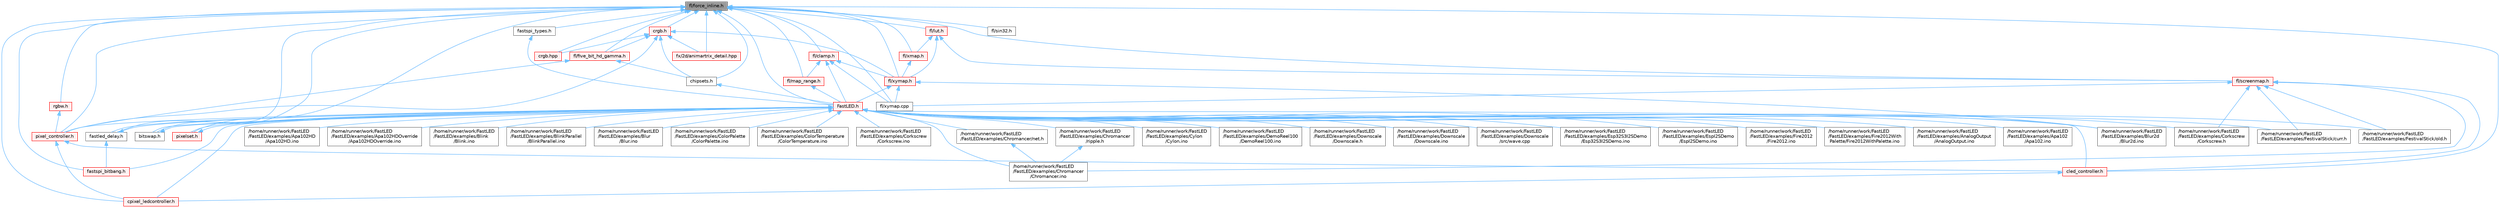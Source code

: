 digraph "fl/force_inline.h"
{
 // INTERACTIVE_SVG=YES
 // LATEX_PDF_SIZE
  bgcolor="transparent";
  edge [fontname=Helvetica,fontsize=10,labelfontname=Helvetica,labelfontsize=10];
  node [fontname=Helvetica,fontsize=10,shape=box,height=0.2,width=0.4];
  Node1 [id="Node000001",label="fl/force_inline.h",height=0.2,width=0.4,color="gray40", fillcolor="grey60", style="filled", fontcolor="black",tooltip=" "];
  Node1 -> Node2 [id="edge1_Node000001_Node000002",dir="back",color="steelblue1",style="solid",tooltip=" "];
  Node2 [id="Node000002",label="FastLED.h",height=0.2,width=0.4,color="red", fillcolor="#FFF0F0", style="filled",URL="$db/d97/_fast_l_e_d_8h.html",tooltip="central include file for FastLED, defines the CFastLED class/object"];
  Node2 -> Node3 [id="edge2_Node000002_Node000003",dir="back",color="steelblue1",style="solid",tooltip=" "];
  Node3 [id="Node000003",label="/home/runner/work/FastLED\l/FastLED/examples/AnalogOutput\l/AnalogOutput.ino",height=0.2,width=0.4,color="grey40", fillcolor="white", style="filled",URL="$d5/d17/_analog_output_8ino.html",tooltip="Demonstrates how to use FastLED color functions even without a \"pixel-addressible\" smart LED strip."];
  Node2 -> Node4 [id="edge3_Node000002_Node000004",dir="back",color="steelblue1",style="solid",tooltip=" "];
  Node4 [id="Node000004",label="/home/runner/work/FastLED\l/FastLED/examples/Apa102\l/Apa102.ino",height=0.2,width=0.4,color="grey40", fillcolor="white", style="filled",URL="$dd/d0f/_apa102_8ino.html",tooltip=" "];
  Node2 -> Node5 [id="edge4_Node000002_Node000005",dir="back",color="steelblue1",style="solid",tooltip=" "];
  Node5 [id="Node000005",label="/home/runner/work/FastLED\l/FastLED/examples/Apa102HD\l/Apa102HD.ino",height=0.2,width=0.4,color="grey40", fillcolor="white", style="filled",URL="$d1/d75/_apa102_h_d_8ino.html",tooltip="Example showing how to use the APA102HD gamma correction."];
  Node2 -> Node6 [id="edge5_Node000002_Node000006",dir="back",color="steelblue1",style="solid",tooltip=" "];
  Node6 [id="Node000006",label="/home/runner/work/FastLED\l/FastLED/examples/Apa102HDOverride\l/Apa102HDOverride.ino",height=0.2,width=0.4,color="grey40", fillcolor="white", style="filled",URL="$d3/d6e/_apa102_h_d_override_8ino.html",tooltip=" "];
  Node2 -> Node7 [id="edge6_Node000002_Node000007",dir="back",color="steelblue1",style="solid",tooltip=" "];
  Node7 [id="Node000007",label="/home/runner/work/FastLED\l/FastLED/examples/Blink\l/Blink.ino",height=0.2,width=0.4,color="grey40", fillcolor="white", style="filled",URL="$d0/dc3/_blink_8ino.html",tooltip="Blink the first LED of an LED strip."];
  Node2 -> Node8 [id="edge7_Node000002_Node000008",dir="back",color="steelblue1",style="solid",tooltip=" "];
  Node8 [id="Node000008",label="/home/runner/work/FastLED\l/FastLED/examples/BlinkParallel\l/BlinkParallel.ino",height=0.2,width=0.4,color="grey40", fillcolor="white", style="filled",URL="$d5/d4d/_blink_parallel_8ino.html",tooltip="Shows parallel usage of WS2812 strips."];
  Node2 -> Node9 [id="edge8_Node000002_Node000009",dir="back",color="steelblue1",style="solid",tooltip=" "];
  Node9 [id="Node000009",label="/home/runner/work/FastLED\l/FastLED/examples/Blur\l/Blur.ino",height=0.2,width=0.4,color="grey40", fillcolor="white", style="filled",URL="$d4/d0c/_blur_8ino.html",tooltip=" "];
  Node2 -> Node10 [id="edge9_Node000002_Node000010",dir="back",color="steelblue1",style="solid",tooltip=" "];
  Node10 [id="Node000010",label="/home/runner/work/FastLED\l/FastLED/examples/Blur2d\l/Blur2d.ino",height=0.2,width=0.4,color="grey40", fillcolor="white", style="filled",URL="$df/d42/_blur2d_8ino.html",tooltip=" "];
  Node2 -> Node11 [id="edge10_Node000002_Node000011",dir="back",color="steelblue1",style="solid",tooltip=" "];
  Node11 [id="Node000011",label="/home/runner/work/FastLED\l/FastLED/examples/Chromancer\l/Chromancer.ino",height=0.2,width=0.4,color="grey40", fillcolor="white", style="filled",URL="$d1/ddb/_chromancer_8ino.html",tooltip=" "];
  Node2 -> Node12 [id="edge11_Node000002_Node000012",dir="back",color="steelblue1",style="solid",tooltip=" "];
  Node12 [id="Node000012",label="/home/runner/work/FastLED\l/FastLED/examples/Chromancer/net.h",height=0.2,width=0.4,color="grey40", fillcolor="white", style="filled",URL="$d7/d97/net_8h.html",tooltip=" "];
  Node12 -> Node11 [id="edge12_Node000012_Node000011",dir="back",color="steelblue1",style="solid",tooltip=" "];
  Node2 -> Node13 [id="edge13_Node000002_Node000013",dir="back",color="steelblue1",style="solid",tooltip=" "];
  Node13 [id="Node000013",label="/home/runner/work/FastLED\l/FastLED/examples/Chromancer\l/ripple.h",height=0.2,width=0.4,color="grey40", fillcolor="white", style="filled",URL="$de/de3/ripple_8h.html",tooltip=" "];
  Node13 -> Node11 [id="edge14_Node000013_Node000011",dir="back",color="steelblue1",style="solid",tooltip=" "];
  Node2 -> Node14 [id="edge15_Node000002_Node000014",dir="back",color="steelblue1",style="solid",tooltip=" "];
  Node14 [id="Node000014",label="/home/runner/work/FastLED\l/FastLED/examples/ColorPalette\l/ColorPalette.ino",height=0.2,width=0.4,color="grey40", fillcolor="white", style="filled",URL="$d1/dc5/_color_palette_8ino.html",tooltip="Demonstrates how to use ColorPalettes."];
  Node2 -> Node15 [id="edge16_Node000002_Node000015",dir="back",color="steelblue1",style="solid",tooltip=" "];
  Node15 [id="Node000015",label="/home/runner/work/FastLED\l/FastLED/examples/ColorTemperature\l/ColorTemperature.ino",height=0.2,width=0.4,color="grey40", fillcolor="white", style="filled",URL="$d7/d22/_color_temperature_8ino.html",tooltip="Demonstrates how to use ColorTemperature based color correction."];
  Node2 -> Node16 [id="edge17_Node000002_Node000016",dir="back",color="steelblue1",style="solid",tooltip=" "];
  Node16 [id="Node000016",label="/home/runner/work/FastLED\l/FastLED/examples/Corkscrew\l/Corkscrew.h",height=0.2,width=0.4,color="grey40", fillcolor="white", style="filled",URL="$df/d40/examples_2_corkscrew_2corkscrew_8h.html",tooltip=" "];
  Node2 -> Node17 [id="edge18_Node000002_Node000017",dir="back",color="steelblue1",style="solid",tooltip=" "];
  Node17 [id="Node000017",label="/home/runner/work/FastLED\l/FastLED/examples/Corkscrew\l/Corkscrew.ino",height=0.2,width=0.4,color="grey40", fillcolor="white", style="filled",URL="$d7/de3/_corkscrew_8ino.html",tooltip=" "];
  Node2 -> Node18 [id="edge19_Node000002_Node000018",dir="back",color="steelblue1",style="solid",tooltip=" "];
  Node18 [id="Node000018",label="/home/runner/work/FastLED\l/FastLED/examples/Cylon\l/Cylon.ino",height=0.2,width=0.4,color="grey40", fillcolor="white", style="filled",URL="$d8/d97/_cylon_8ino.html",tooltip="An animation that moves a single LED back and forth as the entire strip changes."];
  Node2 -> Node19 [id="edge20_Node000002_Node000019",dir="back",color="steelblue1",style="solid",tooltip=" "];
  Node19 [id="Node000019",label="/home/runner/work/FastLED\l/FastLED/examples/DemoReel100\l/DemoReel100.ino",height=0.2,width=0.4,color="grey40", fillcolor="white", style="filled",URL="$d5/d25/_demo_reel100_8ino.html",tooltip="FastLED \"100 lines of code\" demo reel, showing off some effects."];
  Node2 -> Node20 [id="edge21_Node000002_Node000020",dir="back",color="steelblue1",style="solid",tooltip=" "];
  Node20 [id="Node000020",label="/home/runner/work/FastLED\l/FastLED/examples/Downscale\l/Downscale.h",height=0.2,width=0.4,color="grey40", fillcolor="white", style="filled",URL="$d6/d1a/examples_2_downscale_2downscale_8h.html",tooltip=" "];
  Node2 -> Node21 [id="edge22_Node000002_Node000021",dir="back",color="steelblue1",style="solid",tooltip=" "];
  Node21 [id="Node000021",label="/home/runner/work/FastLED\l/FastLED/examples/Downscale\l/Downscale.ino",height=0.2,width=0.4,color="grey40", fillcolor="white", style="filled",URL="$dc/dfb/_downscale_8ino.html",tooltip=" "];
  Node2 -> Node22 [id="edge23_Node000002_Node000022",dir="back",color="steelblue1",style="solid",tooltip=" "];
  Node22 [id="Node000022",label="/home/runner/work/FastLED\l/FastLED/examples/Downscale\l/src/wave.cpp",height=0.2,width=0.4,color="grey40", fillcolor="white", style="filled",URL="$de/d3f/examples_2_downscale_2src_2wave_8cpp.html",tooltip=" "];
  Node2 -> Node23 [id="edge24_Node000002_Node000023",dir="back",color="steelblue1",style="solid",tooltip=" "];
  Node23 [id="Node000023",label="/home/runner/work/FastLED\l/FastLED/examples/Esp32S3I2SDemo\l/Esp32S3I2SDemo.ino",height=0.2,width=0.4,color="grey40", fillcolor="white", style="filled",URL="$db/de9/_esp32_s3_i2_s_demo_8ino.html",tooltip=" "];
  Node2 -> Node24 [id="edge25_Node000002_Node000024",dir="back",color="steelblue1",style="solid",tooltip=" "];
  Node24 [id="Node000024",label="/home/runner/work/FastLED\l/FastLED/examples/EspI2SDemo\l/EspI2SDemo.ino",height=0.2,width=0.4,color="grey40", fillcolor="white", style="filled",URL="$d8/d6e/_esp_i2_s_demo_8ino.html",tooltip=" "];
  Node2 -> Node25 [id="edge26_Node000002_Node000025",dir="back",color="steelblue1",style="solid",tooltip=" "];
  Node25 [id="Node000025",label="/home/runner/work/FastLED\l/FastLED/examples/FestivalStick/curr.h",height=0.2,width=0.4,color="grey40", fillcolor="white", style="filled",URL="$d4/d06/curr_8h.html",tooltip=" "];
  Node2 -> Node26 [id="edge27_Node000002_Node000026",dir="back",color="steelblue1",style="solid",tooltip=" "];
  Node26 [id="Node000026",label="/home/runner/work/FastLED\l/FastLED/examples/FestivalStick/old.h",height=0.2,width=0.4,color="grey40", fillcolor="white", style="filled",URL="$d7/da1/old_8h.html",tooltip=" "];
  Node2 -> Node27 [id="edge28_Node000002_Node000027",dir="back",color="steelblue1",style="solid",tooltip=" "];
  Node27 [id="Node000027",label="/home/runner/work/FastLED\l/FastLED/examples/Fire2012\l/Fire2012.ino",height=0.2,width=0.4,color="grey40", fillcolor="white", style="filled",URL="$d4/d26/_fire2012_8ino.html",tooltip="Simple one-dimensional fire animation."];
  Node2 -> Node28 [id="edge29_Node000002_Node000028",dir="back",color="steelblue1",style="solid",tooltip=" "];
  Node28 [id="Node000028",label="/home/runner/work/FastLED\l/FastLED/examples/Fire2012With\lPalette/Fire2012WithPalette.ino",height=0.2,width=0.4,color="grey40", fillcolor="white", style="filled",URL="$db/d92/_fire2012_with_palette_8ino.html",tooltip="Simple one-dimensional fire animation with a programmable color palette."];
  Node2 -> Node86 [id="edge30_Node000002_Node000086",dir="back",color="steelblue1",style="solid",tooltip=" "];
  Node86 [id="Node000086",label="bitswap.h",height=0.2,width=0.4,color="grey40", fillcolor="white", style="filled",URL="$de/ded/bitswap_8h.html",tooltip="Functions for doing a rotation of bits/bytes used by parallel output."];
  Node86 -> Node2 [id="edge31_Node000086_Node000002",dir="back",color="steelblue1",style="solid",tooltip=" "];
  Node2 -> Node88 [id="edge32_Node000002_Node000088",dir="back",color="steelblue1",style="solid",tooltip=" "];
  Node88 [id="Node000088",label="cled_controller.h",height=0.2,width=0.4,color="red", fillcolor="#FFF0F0", style="filled",URL="$db/d6d/cled__controller_8h.html",tooltip="base definitions used by led controllers for writing out led data"];
  Node88 -> Node89 [id="edge33_Node000088_Node000089",dir="back",color="steelblue1",style="solid",tooltip=" "];
  Node89 [id="Node000089",label="cpixel_ledcontroller.h",height=0.2,width=0.4,color="red", fillcolor="#FFF0F0", style="filled",URL="$d9/d57/cpixel__ledcontroller_8h.html",tooltip="defines the templated version of the CLEDController class"];
  Node2 -> Node89 [id="edge34_Node000002_Node000089",dir="back",color="steelblue1",style="solid",tooltip=" "];
  Node2 -> Node96 [id="edge35_Node000002_Node000096",dir="back",color="steelblue1",style="solid",tooltip=" "];
  Node96 [id="Node000096",label="fastled_delay.h",height=0.2,width=0.4,color="grey40", fillcolor="white", style="filled",URL="$d0/da8/fastled__delay_8h.html",tooltip="Utility functions and classes for managing delay cycles."];
  Node96 -> Node2 [id="edge36_Node000096_Node000002",dir="back",color="steelblue1",style="solid",tooltip=" "];
  Node96 -> Node97 [id="edge37_Node000096_Node000097",dir="back",color="steelblue1",style="solid",tooltip=" "];
  Node97 [id="Node000097",label="fastspi_bitbang.h",height=0.2,width=0.4,color="red", fillcolor="#FFF0F0", style="filled",URL="$d9/d8d/fastspi__bitbang_8h.html",tooltip="Software SPI (aka bit-banging) support."];
  Node2 -> Node97 [id="edge38_Node000002_Node000097",dir="back",color="steelblue1",style="solid",tooltip=" "];
  Node2 -> Node130 [id="edge39_Node000002_Node000130",dir="back",color="steelblue1",style="solid",tooltip=" "];
  Node130 [id="Node000130",label="pixel_controller.h",height=0.2,width=0.4,color="red", fillcolor="#FFF0F0", style="filled",URL="$d5/d4d/pixel__controller_8h.html",tooltip="Low level pixel data writing class."];
  Node130 -> Node88 [id="edge40_Node000130_Node000088",dir="back",color="steelblue1",style="solid",tooltip=" "];
  Node130 -> Node89 [id="edge41_Node000130_Node000089",dir="back",color="steelblue1",style="solid",tooltip=" "];
  Node2 -> Node132 [id="edge42_Node000002_Node000132",dir="back",color="steelblue1",style="solid",tooltip=" "];
  Node132 [id="Node000132",label="pixelset.h",height=0.2,width=0.4,color="red", fillcolor="#FFF0F0", style="filled",URL="$d4/d46/pixelset_8h.html",tooltip="Declares classes for managing logical groups of LEDs."];
  Node132 -> Node2 [id="edge43_Node000132_Node000002",dir="back",color="steelblue1",style="solid",tooltip=" "];
  Node1 -> Node86 [id="edge44_Node000001_Node000086",dir="back",color="steelblue1",style="solid",tooltip=" "];
  Node1 -> Node126 [id="edge45_Node000001_Node000126",dir="back",color="steelblue1",style="solid",tooltip=" "];
  Node126 [id="Node000126",label="chipsets.h",height=0.2,width=0.4,color="grey40", fillcolor="white", style="filled",URL="$db/d66/chipsets_8h.html",tooltip="Contains the bulk of the definitions for the various LED chipsets supported."];
  Node126 -> Node2 [id="edge46_Node000126_Node000002",dir="back",color="steelblue1",style="solid",tooltip=" "];
  Node1 -> Node88 [id="edge47_Node000001_Node000088",dir="back",color="steelblue1",style="solid",tooltip=" "];
  Node1 -> Node89 [id="edge48_Node000001_Node000089",dir="back",color="steelblue1",style="solid",tooltip=" "];
  Node1 -> Node142 [id="edge49_Node000001_Node000142",dir="back",color="steelblue1",style="solid",tooltip=" "];
  Node142 [id="Node000142",label="crgb.h",height=0.2,width=0.4,color="red", fillcolor="#FFF0F0", style="filled",URL="$db/dd1/crgb_8h.html",tooltip="Defines the red, green, and blue (RGB) pixel struct."];
  Node142 -> Node126 [id="edge50_Node000142_Node000126",dir="back",color="steelblue1",style="solid",tooltip=" "];
  Node142 -> Node124 [id="edge51_Node000142_Node000124",dir="back",color="steelblue1",style="solid",tooltip=" "];
  Node124 [id="Node000124",label="crgb.hpp",height=0.2,width=0.4,color="red", fillcolor="#FFF0F0", style="filled",URL="$d0/d4b/crgb_8hpp.html",tooltip="Defines utility functions for the red, green, and blue (RGB) pixel struct."];
  Node142 -> Node170 [id="edge52_Node000142_Node000170",dir="back",color="steelblue1",style="solid",tooltip=" "];
  Node170 [id="Node000170",label="fl/five_bit_hd_gamma.h",height=0.2,width=0.4,color="red", fillcolor="#FFF0F0", style="filled",URL="$dc/d44/five__bit__hd__gamma_8h.html",tooltip="Declares functions for five-bit gamma correction."];
  Node170 -> Node126 [id="edge53_Node000170_Node000126",dir="back",color="steelblue1",style="solid",tooltip=" "];
  Node170 -> Node130 [id="edge54_Node000170_Node000130",dir="back",color="steelblue1",style="solid",tooltip=" "];
  Node142 -> Node223 [id="edge55_Node000142_Node000223",dir="back",color="steelblue1",style="solid",tooltip=" "];
  Node223 [id="Node000223",label="fl/xymap.h",height=0.2,width=0.4,color="red", fillcolor="#FFF0F0", style="filled",URL="$da/d61/xymap_8h.html",tooltip=" "];
  Node223 -> Node10 [id="edge56_Node000223_Node000010",dir="back",color="steelblue1",style="solid",tooltip=" "];
  Node223 -> Node2 [id="edge57_Node000223_Node000002",dir="back",color="steelblue1",style="solid",tooltip=" "];
  Node223 -> Node234 [id="edge58_Node000223_Node000234",dir="back",color="steelblue1",style="solid",tooltip=" "];
  Node234 [id="Node000234",label="fl/xymap.cpp",height=0.2,width=0.4,color="grey40", fillcolor="white", style="filled",URL="$d7/d09/xymap_8cpp.html",tooltip=" "];
  Node142 -> Node237 [id="edge59_Node000142_Node000237",dir="back",color="steelblue1",style="solid",tooltip=" "];
  Node237 [id="Node000237",label="fx/2d/animartrix_detail.hpp",height=0.2,width=0.4,color="red", fillcolor="#FFF0F0", style="filled",URL="$d3/d3b/animartrix__detail_8hpp.html",tooltip=" "];
  Node142 -> Node130 [id="edge60_Node000142_Node000130",dir="back",color="steelblue1",style="solid",tooltip=" "];
  Node1 -> Node124 [id="edge61_Node000001_Node000124",dir="back",color="steelblue1",style="solid",tooltip=" "];
  Node1 -> Node96 [id="edge62_Node000001_Node000096",dir="back",color="steelblue1",style="solid",tooltip=" "];
  Node1 -> Node97 [id="edge63_Node000001_Node000097",dir="back",color="steelblue1",style="solid",tooltip=" "];
  Node1 -> Node248 [id="edge64_Node000001_Node000248",dir="back",color="steelblue1",style="solid",tooltip=" "];
  Node248 [id="Node000248",label="fastspi_types.h",height=0.2,width=0.4,color="grey40", fillcolor="white", style="filled",URL="$d2/ddb/fastspi__types_8h.html",tooltip="Data types and constants used by SPI interfaces."];
  Node248 -> Node2 [id="edge65_Node000248_Node000002",dir="back",color="steelblue1",style="solid",tooltip=" "];
  Node1 -> Node249 [id="edge66_Node000001_Node000249",dir="back",color="steelblue1",style="solid",tooltip=" "];
  Node249 [id="Node000249",label="fl/clamp.h",height=0.2,width=0.4,color="red", fillcolor="#FFF0F0", style="filled",URL="$d6/dd3/clamp_8h.html",tooltip=" "];
  Node249 -> Node2 [id="edge67_Node000249_Node000002",dir="back",color="steelblue1",style="solid",tooltip=" "];
  Node249 -> Node250 [id="edge68_Node000249_Node000250",dir="back",color="steelblue1",style="solid",tooltip=" "];
  Node250 [id="Node000250",label="fl/map_range.h",height=0.2,width=0.4,color="red", fillcolor="#FFF0F0", style="filled",URL="$d1/d47/map__range_8h.html",tooltip=" "];
  Node250 -> Node2 [id="edge69_Node000250_Node000002",dir="back",color="steelblue1",style="solid",tooltip=" "];
  Node249 -> Node234 [id="edge70_Node000249_Node000234",dir="back",color="steelblue1",style="solid",tooltip=" "];
  Node249 -> Node223 [id="edge71_Node000249_Node000223",dir="back",color="steelblue1",style="solid",tooltip=" "];
  Node1 -> Node170 [id="edge72_Node000001_Node000170",dir="back",color="steelblue1",style="solid",tooltip=" "];
  Node1 -> Node255 [id="edge73_Node000001_Node000255",dir="back",color="steelblue1",style="solid",tooltip=" "];
  Node255 [id="Node000255",label="fl/lut.h",height=0.2,width=0.4,color="red", fillcolor="#FFF0F0", style="filled",URL="$db/d54/lut_8h.html",tooltip=" "];
  Node255 -> Node256 [id="edge74_Node000255_Node000256",dir="back",color="steelblue1",style="solid",tooltip=" "];
  Node256 [id="Node000256",label="fl/screenmap.h",height=0.2,width=0.4,color="red", fillcolor="#FFF0F0", style="filled",URL="$d7/d97/screenmap_8h.html",tooltip=" "];
  Node256 -> Node11 [id="edge75_Node000256_Node000011",dir="back",color="steelblue1",style="solid",tooltip=" "];
  Node256 -> Node16 [id="edge76_Node000256_Node000016",dir="back",color="steelblue1",style="solid",tooltip=" "];
  Node256 -> Node25 [id="edge77_Node000256_Node000025",dir="back",color="steelblue1",style="solid",tooltip=" "];
  Node256 -> Node26 [id="edge78_Node000256_Node000026",dir="back",color="steelblue1",style="solid",tooltip=" "];
  Node256 -> Node88 [id="edge79_Node000256_Node000088",dir="back",color="steelblue1",style="solid",tooltip=" "];
  Node256 -> Node234 [id="edge80_Node000256_Node000234",dir="back",color="steelblue1",style="solid",tooltip=" "];
  Node255 -> Node257 [id="edge81_Node000255_Node000257",dir="back",color="steelblue1",style="solid",tooltip=" "];
  Node257 [id="Node000257",label="fl/xmap.h",height=0.2,width=0.4,color="red", fillcolor="#FFF0F0", style="filled",URL="$dd/dcc/xmap_8h.html",tooltip=" "];
  Node257 -> Node223 [id="edge82_Node000257_Node000223",dir="back",color="steelblue1",style="solid",tooltip=" "];
  Node255 -> Node223 [id="edge83_Node000255_Node000223",dir="back",color="steelblue1",style="solid",tooltip=" "];
  Node1 -> Node250 [id="edge84_Node000001_Node000250",dir="back",color="steelblue1",style="solid",tooltip=" "];
  Node1 -> Node256 [id="edge85_Node000001_Node000256",dir="back",color="steelblue1",style="solid",tooltip=" "];
  Node1 -> Node301 [id="edge86_Node000001_Node000301",dir="back",color="steelblue1",style="solid",tooltip=" "];
  Node301 [id="Node000301",label="fl/sin32.h",height=0.2,width=0.4,color="grey40", fillcolor="white", style="filled",URL="$d3/d84/sin32_8h.html",tooltip=" "];
  Node1 -> Node257 [id="edge87_Node000001_Node000257",dir="back",color="steelblue1",style="solid",tooltip=" "];
  Node1 -> Node234 [id="edge88_Node000001_Node000234",dir="back",color="steelblue1",style="solid",tooltip=" "];
  Node1 -> Node223 [id="edge89_Node000001_Node000223",dir="back",color="steelblue1",style="solid",tooltip=" "];
  Node1 -> Node237 [id="edge90_Node000001_Node000237",dir="back",color="steelblue1",style="solid",tooltip=" "];
  Node1 -> Node130 [id="edge91_Node000001_Node000130",dir="back",color="steelblue1",style="solid",tooltip=" "];
  Node1 -> Node132 [id="edge92_Node000001_Node000132",dir="back",color="steelblue1",style="solid",tooltip=" "];
  Node1 -> Node302 [id="edge93_Node000001_Node000302",dir="back",color="steelblue1",style="solid",tooltip=" "];
  Node302 [id="Node000302",label="rgbw.h",height=0.2,width=0.4,color="red", fillcolor="#FFF0F0", style="filled",URL="$d7/dbb/rgbw_8h.html",tooltip="Functions for red, green, blue, white (RGBW) output."];
  Node302 -> Node130 [id="edge94_Node000302_Node000130",dir="back",color="steelblue1",style="solid",tooltip=" "];
}
